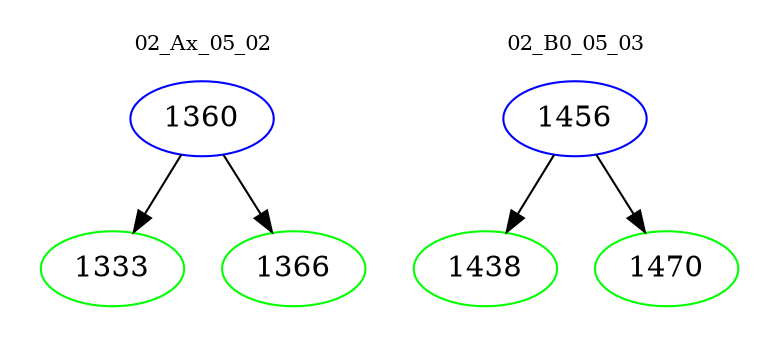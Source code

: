 digraph{
subgraph cluster_0 {
color = white
label = "02_Ax_05_02";
fontsize=10;
T0_1360 [label="1360", color="blue"]
T0_1360 -> T0_1333 [color="black"]
T0_1333 [label="1333", color="green"]
T0_1360 -> T0_1366 [color="black"]
T0_1366 [label="1366", color="green"]
}
subgraph cluster_1 {
color = white
label = "02_B0_05_03";
fontsize=10;
T1_1456 [label="1456", color="blue"]
T1_1456 -> T1_1438 [color="black"]
T1_1438 [label="1438", color="green"]
T1_1456 -> T1_1470 [color="black"]
T1_1470 [label="1470", color="green"]
}
}
